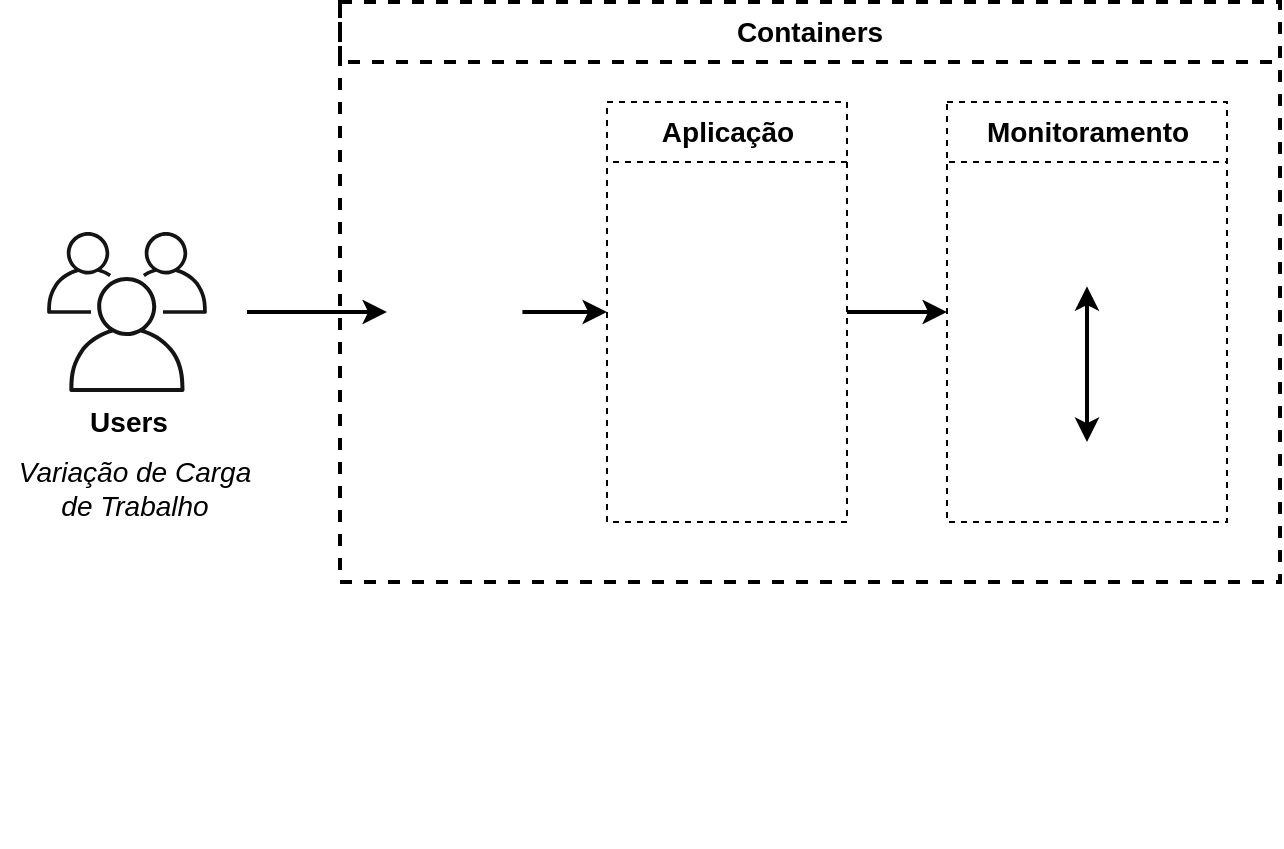 <mxfile>
    <diagram id="jy5Fmwt4aR5avQwbS5jl" name="Página-1">
        <mxGraphModel dx="1582" dy="749" grid="1" gridSize="10" guides="1" tooltips="1" connect="1" arrows="1" fold="1" page="1" pageScale="1" pageWidth="827" pageHeight="1169" math="0" shadow="0">
            <root>
                <mxCell id="0"/>
                <mxCell id="1" parent="0"/>
                <mxCell id="6" value="" style="rounded=0;whiteSpace=wrap;html=1;strokeColor=#000000;fontColor=#000000;fillColor=none;gradientColor=none;strokeWidth=2;dashed=1;fontSize=14;" parent="1" vertex="1">
                    <mxGeometry x="180" y="150" width="470" height="290" as="geometry"/>
                </mxCell>
                <mxCell id="16" style="edgeStyle=none;html=1;entryX=0;entryY=0.5;entryDx=0;entryDy=0;fontColor=#000000;strokeWidth=2;fontSize=14;" parent="1" target="5" edge="1">
                    <mxGeometry relative="1" as="geometry">
                        <mxPoint x="133.5" y="305" as="sourcePoint"/>
                    </mxGeometry>
                </mxCell>
                <mxCell id="4" value="Users" style="sketch=0;outlineConnect=0;strokeColor=#000000;fillColor=#141414;dashed=0;verticalLabelPosition=bottom;verticalAlign=top;align=center;html=1;fontSize=14;fontStyle=1;aspect=fixed;shape=mxgraph.aws4.illustration_users;pointerEvents=1" parent="1" vertex="1">
                    <mxGeometry x="33.5" y="265" width="80" height="80" as="geometry"/>
                </mxCell>
                <mxCell id="39" style="edgeStyle=none;html=1;exitX=1;exitY=0.5;exitDx=0;exitDy=0;entryX=0;entryY=0.5;entryDx=0;entryDy=0;strokeWidth=2;fontSize=14;" edge="1" parent="1" source="5" target="30">
                    <mxGeometry relative="1" as="geometry"/>
                </mxCell>
                <mxCell id="5" value="" style="shape=image;verticalLabelPosition=bottom;labelBackgroundColor=default;verticalAlign=top;aspect=fixed;imageAspect=0;image=https://mwunderling.com/images/traefik_2/traefikproxy-vertical-logo-color.png;clipPath=inset(15.67% 14.32% 24% 20.85%);fontSize=14;" parent="1" vertex="1">
                    <mxGeometry x="203.5" y="257.5" width="67.71" height="95" as="geometry"/>
                </mxCell>
                <mxCell id="13" value="Variação de Carga de Trabalho" style="text;html=1;strokeColor=none;fillColor=none;align=center;verticalAlign=middle;whiteSpace=wrap;rounded=0;dashed=1;fontColor=#000000;fontStyle=2;fontSize=14;" parent="1" vertex="1">
                    <mxGeometry x="10" y="378" width="135" height="30" as="geometry"/>
                </mxCell>
                <mxCell id="21" value="&lt;font style=&quot;font-size: 14px;&quot;&gt;Containers&lt;/font&gt;" style="rounded=0;whiteSpace=wrap;html=1;strokeColor=#000000;fontColor=#000000;fillColor=none;gradientColor=none;strokeWidth=2;dashed=1;fontStyle=1;fontSize=14;" vertex="1" parent="1">
                    <mxGeometry x="180" y="150" width="470" height="30" as="geometry"/>
                </mxCell>
                <mxCell id="22" value="" style="group;fontSize=14;" vertex="1" connectable="0" parent="1">
                    <mxGeometry x="483.5" y="200" width="140" height="210" as="geometry"/>
                </mxCell>
                <mxCell id="7" value="" style="rounded=0;whiteSpace=wrap;html=1;strokeColor=#000000;fontColor=#000000;fillColor=none;gradientColor=none;dashed=1;fontSize=14;" parent="22" vertex="1">
                    <mxGeometry width="140" height="210" as="geometry"/>
                </mxCell>
                <mxCell id="8" value="&lt;b style=&quot;font-size: 14px;&quot;&gt;Monitoramento&lt;/b&gt;" style="rounded=0;whiteSpace=wrap;html=1;strokeColor=#000000;fontColor=#000000;fillColor=none;gradientColor=none;dashed=1;fontSize=14;" parent="22" vertex="1">
                    <mxGeometry width="140" height="30" as="geometry"/>
                </mxCell>
                <mxCell id="9" value="" style="shape=image;verticalLabelPosition=bottom;labelBackgroundColor=default;verticalAlign=top;aspect=fixed;imageAspect=0;image=https://branditechture.agency/brand-logos/wp-content/uploads/2022/10/Grafana-1024x690.png;clipPath=inset(33.17% 11.67% 33.66% 9.67%);dashed=1;fontSize=14;" parent="22" vertex="1">
                    <mxGeometry x="17.16" y="170" width="105.68" height="30" as="geometry"/>
                </mxCell>
                <mxCell id="19" style="edgeStyle=none;html=1;exitX=0.5;exitY=1;exitDx=0;exitDy=0;entryX=0.5;entryY=0;entryDx=0;entryDy=0;strokeWidth=2;startArrow=classic;startFill=1;fontSize=14;" edge="1" parent="22" source="12" target="9">
                    <mxGeometry relative="1" as="geometry"/>
                </mxCell>
                <mxCell id="12" value="" style="shape=image;verticalLabelPosition=bottom;labelBackgroundColor=default;verticalAlign=top;aspect=fixed;imageAspect=0;image=https://tsh.io/wp-content/uploads/2022/05/prometheus-tool-logo.png;dashed=1;clipPath=inset(22.33% 1.33% 20.67% 0.33%);fontSize=14;" parent="22" vertex="1">
                    <mxGeometry x="25.0" y="40" width="90" height="52.169" as="geometry"/>
                </mxCell>
                <mxCell id="29" value="" style="group;fontSize=14;" vertex="1" connectable="0" parent="1">
                    <mxGeometry x="320" y="230" width="152.0" height="342.214" as="geometry"/>
                </mxCell>
                <mxCell id="30" value="" style="rounded=0;whiteSpace=wrap;html=1;strokeColor=#000000;fontColor=#000000;fillColor=none;gradientColor=none;dashed=1;fontSize=14;" vertex="1" parent="29">
                    <mxGeometry x="-6.5" y="-30" width="120" height="210" as="geometry"/>
                </mxCell>
                <mxCell id="31" value="&lt;b style=&quot;font-size: 14px;&quot;&gt;Aplicação&lt;/b&gt;" style="rounded=0;whiteSpace=wrap;html=1;strokeColor=#000000;fontColor=#000000;fillColor=none;gradientColor=none;dashed=1;fontSize=14;" vertex="1" parent="29">
                    <mxGeometry x="-6.5" y="-30" width="120" height="30" as="geometry"/>
                </mxCell>
                <mxCell id="36" value="" style="shape=image;verticalLabelPosition=bottom;labelBackgroundColor=default;verticalAlign=top;aspect=fixed;imageAspect=0;image=https://www.bloorresearch.com/wp-content/uploads/2013/03/MONGO-DB-logo-300x470--x.png;clipPath=inset(31.68% 5.67% 25.92% 7.67%);fontSize=14;" vertex="1" parent="29">
                    <mxGeometry x="-0.56" y="95" width="108.12" height="33.69" as="geometry"/>
                </mxCell>
                <mxCell id="38" value="" style="shape=image;verticalLabelPosition=bottom;labelBackgroundColor=default;verticalAlign=top;aspect=fixed;imageAspect=0;image=https://www.interviewbit.com/blog/wp-content/uploads/2021/09/frontend.jpg;clipPath=inset(22% 9.63% 13.67% 7.41%);fontSize=14;" vertex="1" parent="29">
                    <mxGeometry x="23.2" y="10" width="60.6" height="52.21" as="geometry"/>
                </mxCell>
                <mxCell id="35" style="edgeStyle=none;html=1;exitX=1;exitY=0.5;exitDx=0;exitDy=0;entryX=0;entryY=0.5;entryDx=0;entryDy=0;strokeWidth=2;fontSize=14;" edge="1" parent="1" source="30" target="7">
                    <mxGeometry relative="1" as="geometry"/>
                </mxCell>
            </root>
        </mxGraphModel>
    </diagram>
</mxfile>